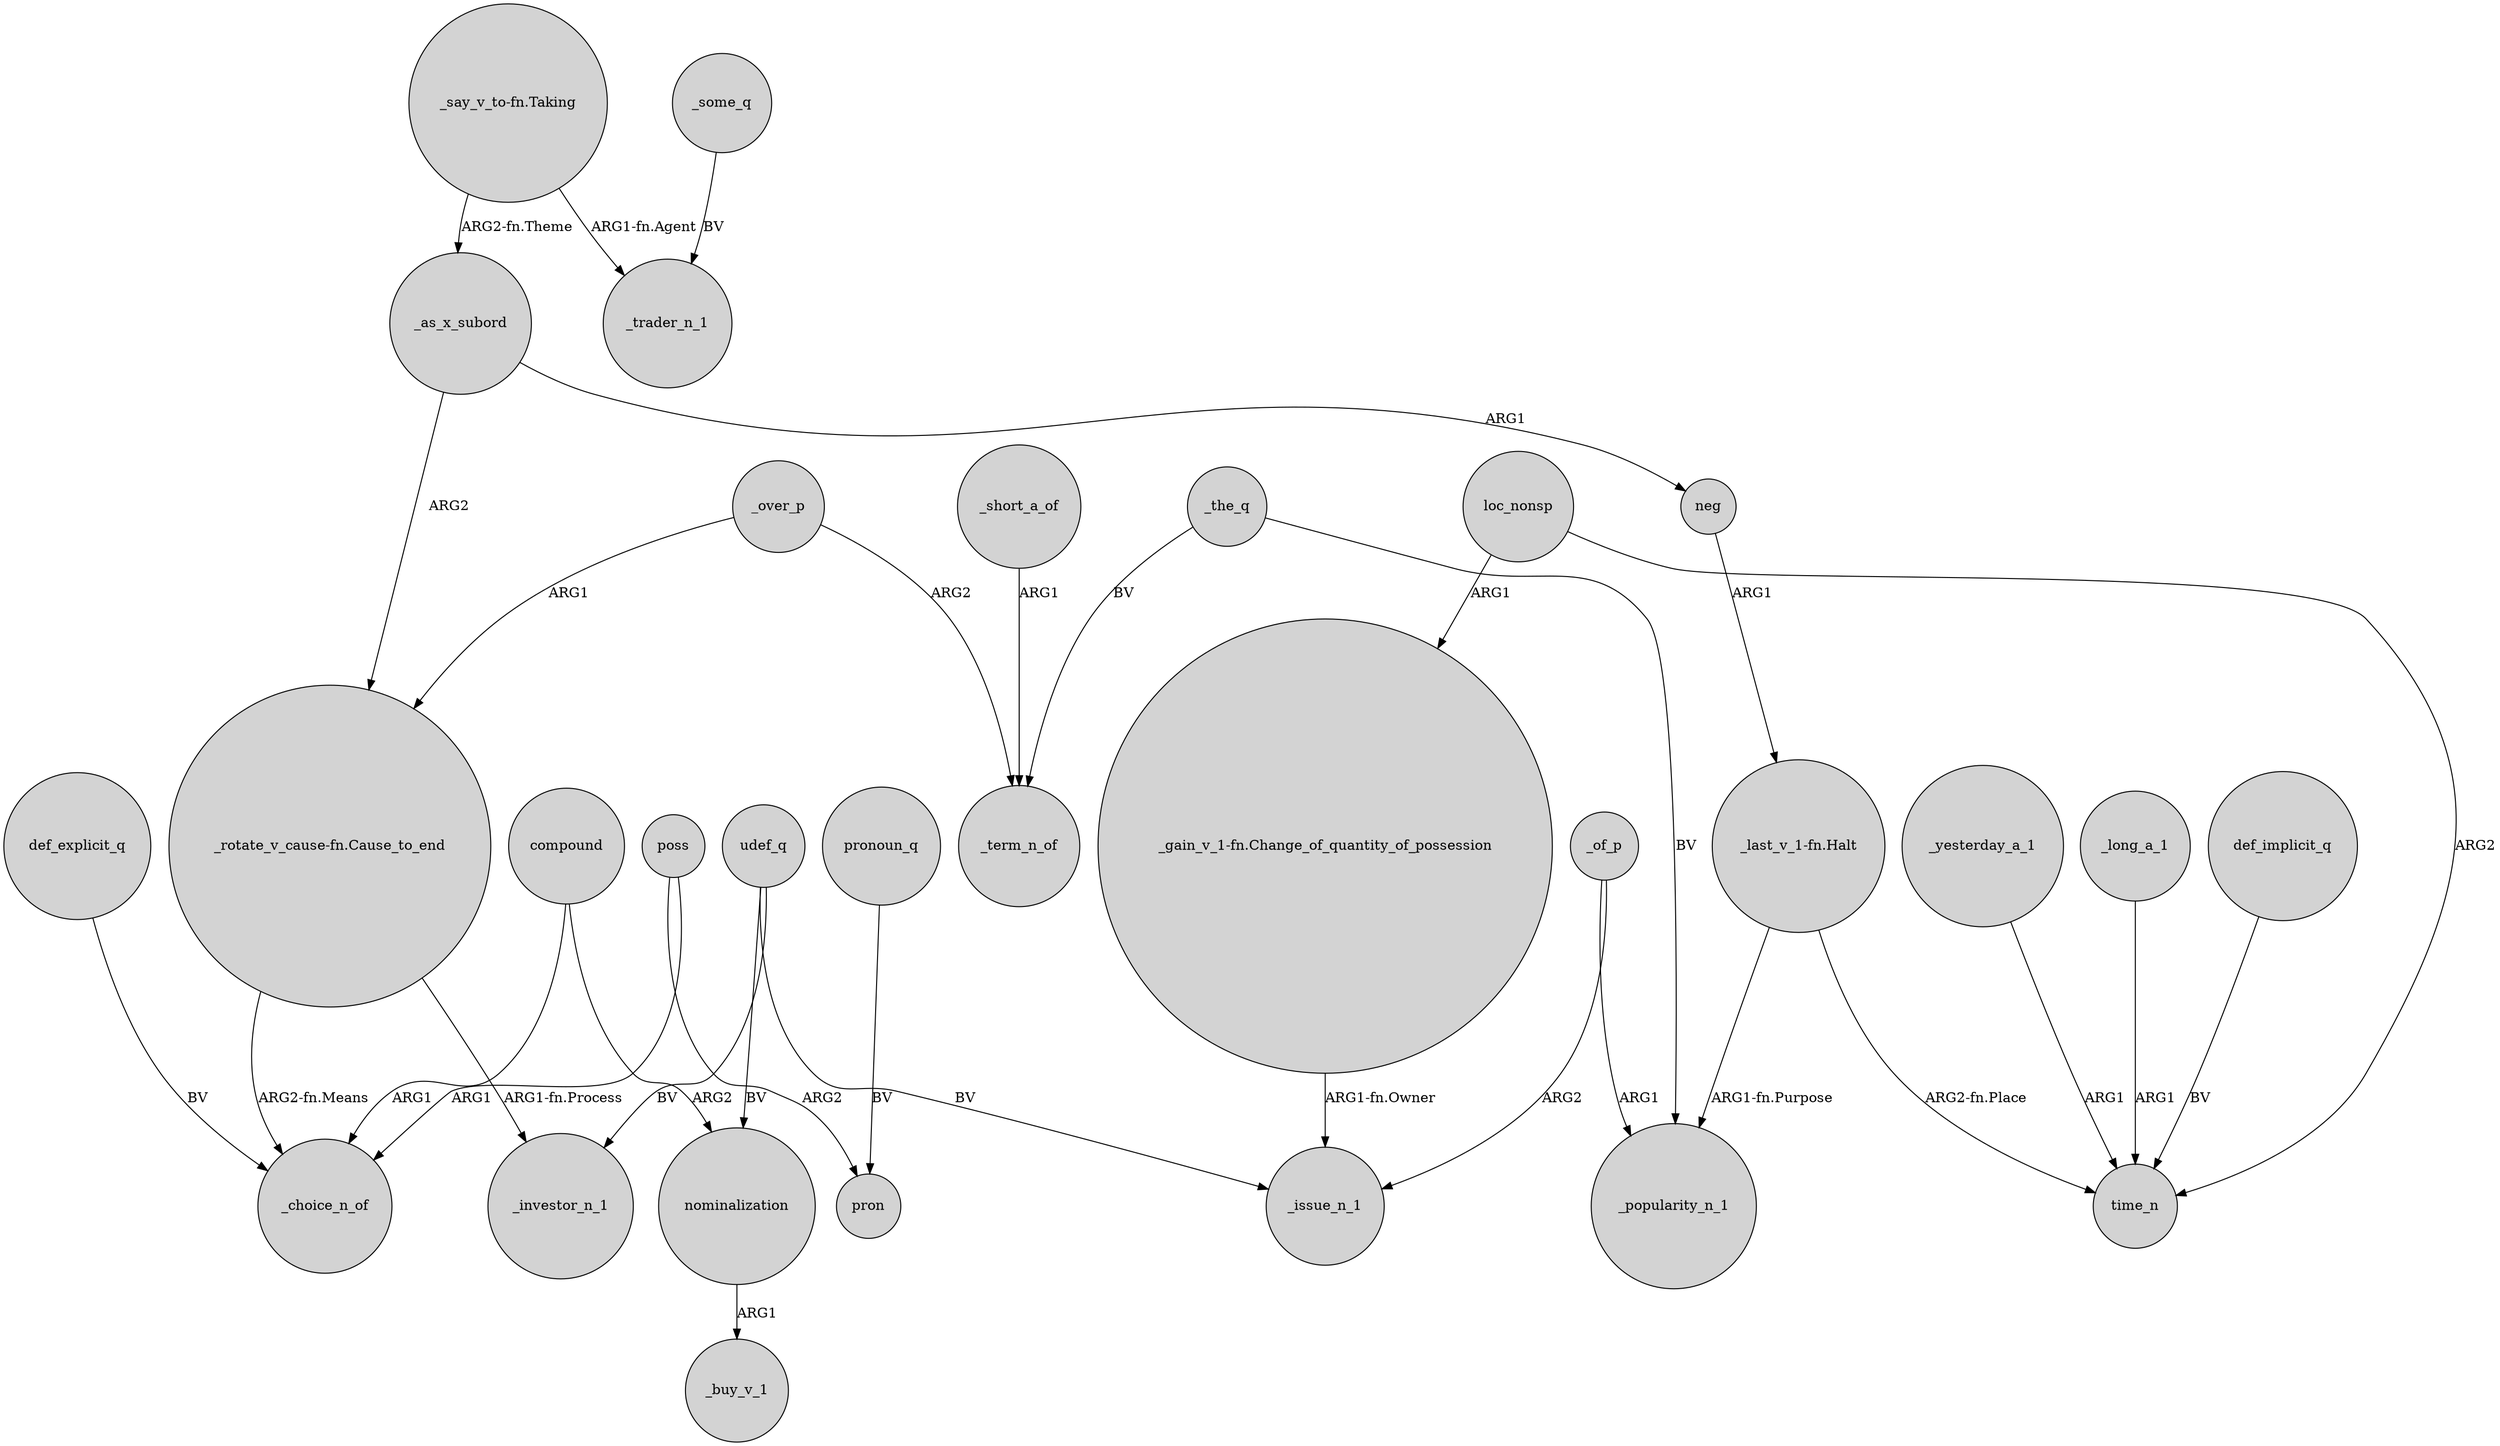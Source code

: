 digraph {
	node [shape=circle style=filled]
	poss -> _choice_n_of [label=ARG1]
	nominalization -> _buy_v_1 [label=ARG1]
	_some_q -> _trader_n_1 [label=BV]
	_of_p -> _popularity_n_1 [label=ARG1]
	loc_nonsp -> "_gain_v_1-fn.Change_of_quantity_of_possession" [label=ARG1]
	"_rotate_v_cause-fn.Cause_to_end" -> _choice_n_of [label="ARG2-fn.Means"]
	_as_x_subord -> "_rotate_v_cause-fn.Cause_to_end" [label=ARG2]
	_of_p -> _issue_n_1 [label=ARG2]
	udef_q -> nominalization [label=BV]
	"_rotate_v_cause-fn.Cause_to_end" -> _investor_n_1 [label="ARG1-fn.Process"]
	_yesterday_a_1 -> time_n [label=ARG1]
	"_gain_v_1-fn.Change_of_quantity_of_possession" -> _issue_n_1 [label="ARG1-fn.Owner"]
	compound -> nominalization [label=ARG2]
	_the_q -> _term_n_of [label=BV]
	pronoun_q -> pron [label=BV]
	_over_p -> "_rotate_v_cause-fn.Cause_to_end" [label=ARG1]
	_over_p -> _term_n_of [label=ARG2]
	poss -> pron [label=ARG2]
	_the_q -> _popularity_n_1 [label=BV]
	_as_x_subord -> neg [label=ARG1]
	"_last_v_1-fn.Halt" -> _popularity_n_1 [label="ARG1-fn.Purpose"]
	_long_a_1 -> time_n [label=ARG1]
	_short_a_of -> _term_n_of [label=ARG1]
	udef_q -> _issue_n_1 [label=BV]
	"_last_v_1-fn.Halt" -> time_n [label="ARG2-fn.Place"]
	loc_nonsp -> time_n [label=ARG2]
	def_explicit_q -> _choice_n_of [label=BV]
	udef_q -> _investor_n_1 [label=BV]
	"_say_v_to-fn.Taking" -> _trader_n_1 [label="ARG1-fn.Agent"]
	"_say_v_to-fn.Taking" -> _as_x_subord [label="ARG2-fn.Theme"]
	def_implicit_q -> time_n [label=BV]
	neg -> "_last_v_1-fn.Halt" [label=ARG1]
	compound -> _choice_n_of [label=ARG1]
}
